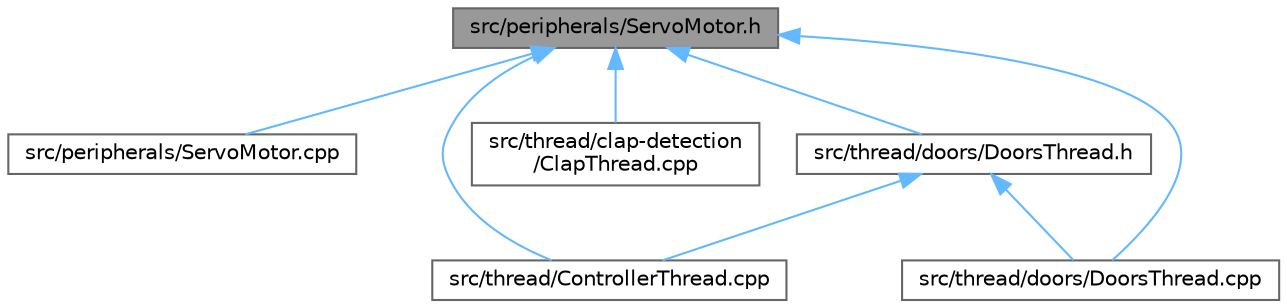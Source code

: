 digraph "src/peripherals/ServoMotor.h"
{
 // LATEX_PDF_SIZE
  bgcolor="transparent";
  edge [fontname=Helvetica,fontsize=10,labelfontname=Helvetica,labelfontsize=10];
  node [fontname=Helvetica,fontsize=10,shape=box,height=0.2,width=0.4];
  Node1 [label="src/peripherals/ServoMotor.h",height=0.2,width=0.4,color="gray40", fillcolor="grey60", style="filled", fontcolor="black",tooltip=" "];
  Node1 -> Node2 [dir="back",color="steelblue1",style="solid"];
  Node2 [label="src/peripherals/ServoMotor.cpp",height=0.2,width=0.4,color="grey40", fillcolor="white", style="filled",URL="$_servo_motor_8cpp.html",tooltip=" "];
  Node1 -> Node3 [dir="back",color="steelblue1",style="solid"];
  Node3 [label="src/thread/ControllerThread.cpp",height=0.2,width=0.4,color="grey40", fillcolor="white", style="filled",URL="$_controller_thread_8cpp.html",tooltip=" "];
  Node1 -> Node4 [dir="back",color="steelblue1",style="solid"];
  Node4 [label="src/thread/clap-detection\l/ClapThread.cpp",height=0.2,width=0.4,color="grey40", fillcolor="white", style="filled",URL="$_clap_thread_8cpp.html",tooltip=" "];
  Node1 -> Node5 [dir="back",color="steelblue1",style="solid"];
  Node5 [label="src/thread/doors/DoorsThread.cpp",height=0.2,width=0.4,color="grey40", fillcolor="white", style="filled",URL="$_doors_thread_8cpp.html",tooltip=" "];
  Node1 -> Node6 [dir="back",color="steelblue1",style="solid"];
  Node6 [label="src/thread/doors/DoorsThread.h",height=0.2,width=0.4,color="grey40", fillcolor="white", style="filled",URL="$_doors_thread_8h.html",tooltip=" "];
  Node6 -> Node3 [dir="back",color="steelblue1",style="solid"];
  Node6 -> Node5 [dir="back",color="steelblue1",style="solid"];
}
